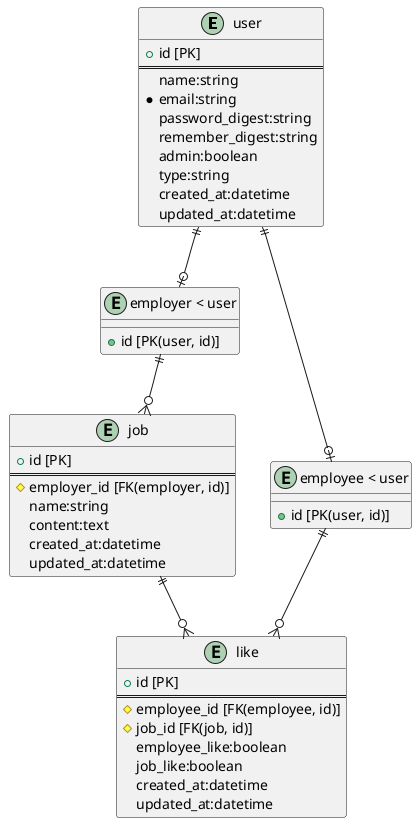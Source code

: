 @startuml prototype

entity "user" {
  + id [PK]
  ==
  name:string
  * email:string
  password_digest:string
  remember_digest:string
  admin:boolean
  type:string
  created_at:datetime
  updated_at:datetime
}

entity "employer < user" as employer {
  + id [PK(user, id)]
}

entity "employee < user" as employee {
  + id [PK(user, id)]
}

entity "job" {
  + id [PK]
  ==
  # employer_id [FK(employer, id)]
  name:string
  content:text
  created_at:datetime
  updated_at:datetime
}

entity "like" {
  + id [PK]
  ==
  # employee_id [FK(employee, id)]
  # job_id [FK(job, id)]
  employee_like:boolean
  job_like:boolean
  created_at:datetime
  updated_at:datetime
}

user ||--o| employer
user ||--o| employee

employer ||--o{ job

job ||--o{ like
employee ||--o{ like

@enduml
